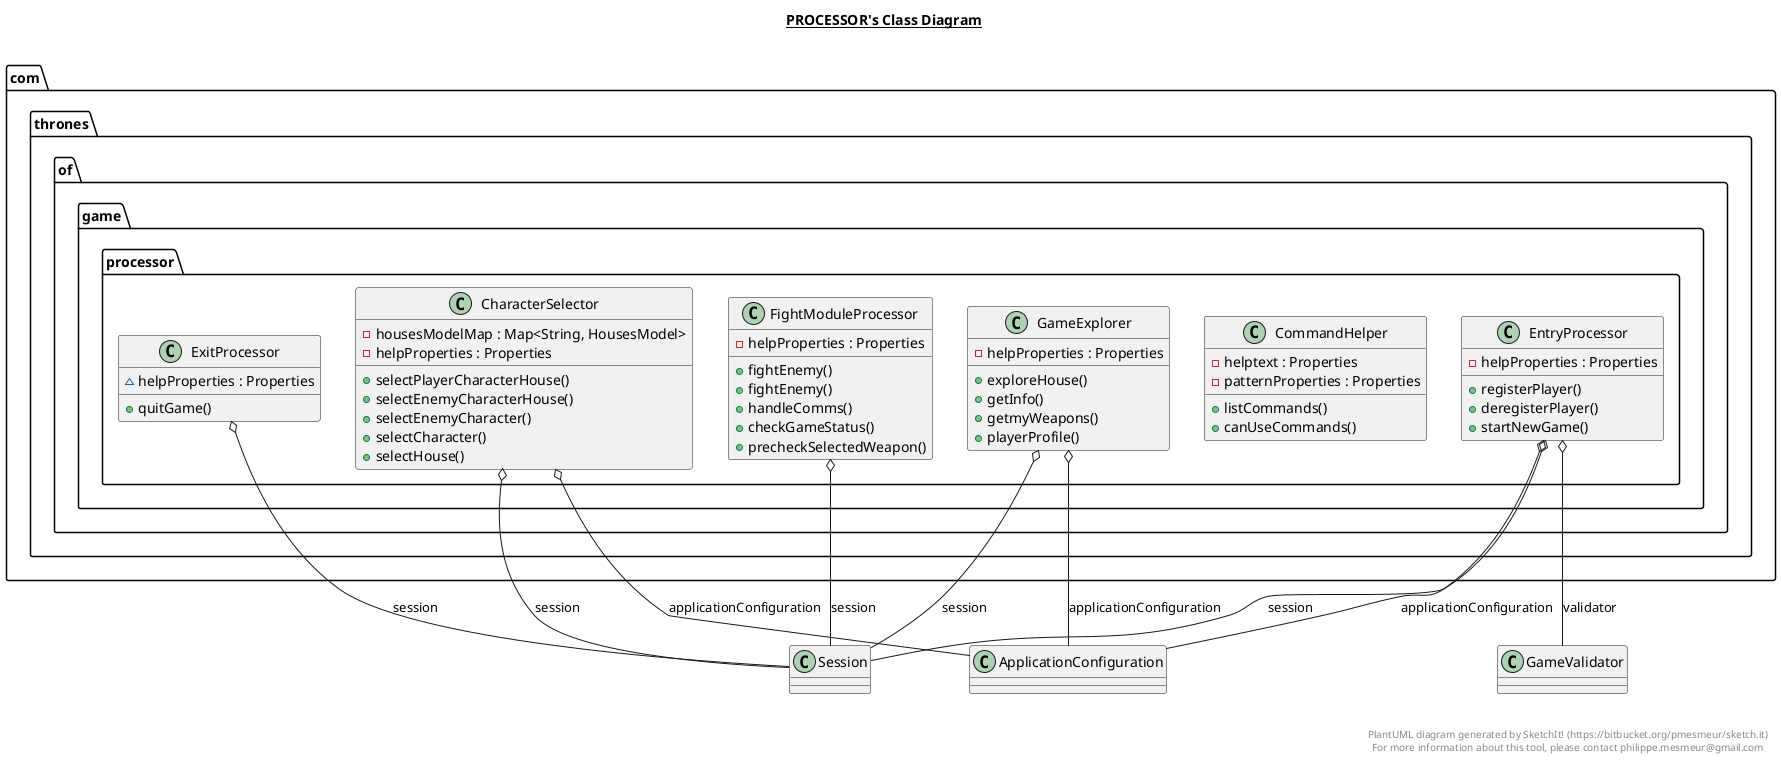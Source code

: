 @startuml

title __PROCESSOR's Class Diagram__\n

  package com.thrones.of.game {
    package com.thrones.of.game.processor {
      class CharacterSelector {
          - housesModelMap : Map<String, HousesModel>
          - helpProperties : Properties
          + selectPlayerCharacterHouse()
          + selectEnemyCharacterHouse()
          + selectEnemyCharacter()
          + selectCharacter()
          + selectHouse()
      }
    }
  }
  

  package com.thrones.of.game {
    package com.thrones.of.game.processor {
      class CommandHelper {
          - helptext : Properties
          - patternProperties : Properties
          + listCommands()
          + canUseCommands()
      }
    }
  }
  

  package com.thrones.of.game {
    package com.thrones.of.game.processor {
      class EntryProcessor {
          - helpProperties : Properties
          + registerPlayer()
          + deregisterPlayer()
          + startNewGame()
      }
    }
  }
  

  package com.thrones.of.game {
    package com.thrones.of.game.processor {
      class ExitProcessor {
          ~ helpProperties : Properties
          + quitGame()
      }
    }
  }
  

  package com.thrones.of.game {
    package com.thrones.of.game.processor {
      class FightModuleProcessor {
          - helpProperties : Properties
          + fightEnemy()
          + fightEnemy()
          + handleComms()
          + checkGameStatus()
          + precheckSelectedWeapon()
      }
    }
  }
  

  package com.thrones.of.game {
    package com.thrones.of.game.processor {
      class GameExplorer {
          - helpProperties : Properties
          + exploreHouse()
          + getInfo()
          + getmyWeapons()
          + playerProfile()
      }
    }
  }
  

  CharacterSelector o-- Session : session
  CharacterSelector o-- ApplicationConfiguration : applicationConfiguration
  EntryProcessor o-- GameValidator : validator
  EntryProcessor o-- ApplicationConfiguration : applicationConfiguration
  EntryProcessor o-- Session : session
  ExitProcessor o-- Session : session
  FightModuleProcessor o-- Session : session
  GameExplorer o-- ApplicationConfiguration : applicationConfiguration
  GameExplorer o-- Session : session


right footer


PlantUML diagram generated by SketchIt! (https://bitbucket.org/pmesmeur/sketch.it)
For more information about this tool, please contact philippe.mesmeur@gmail.com
endfooter

@enduml
